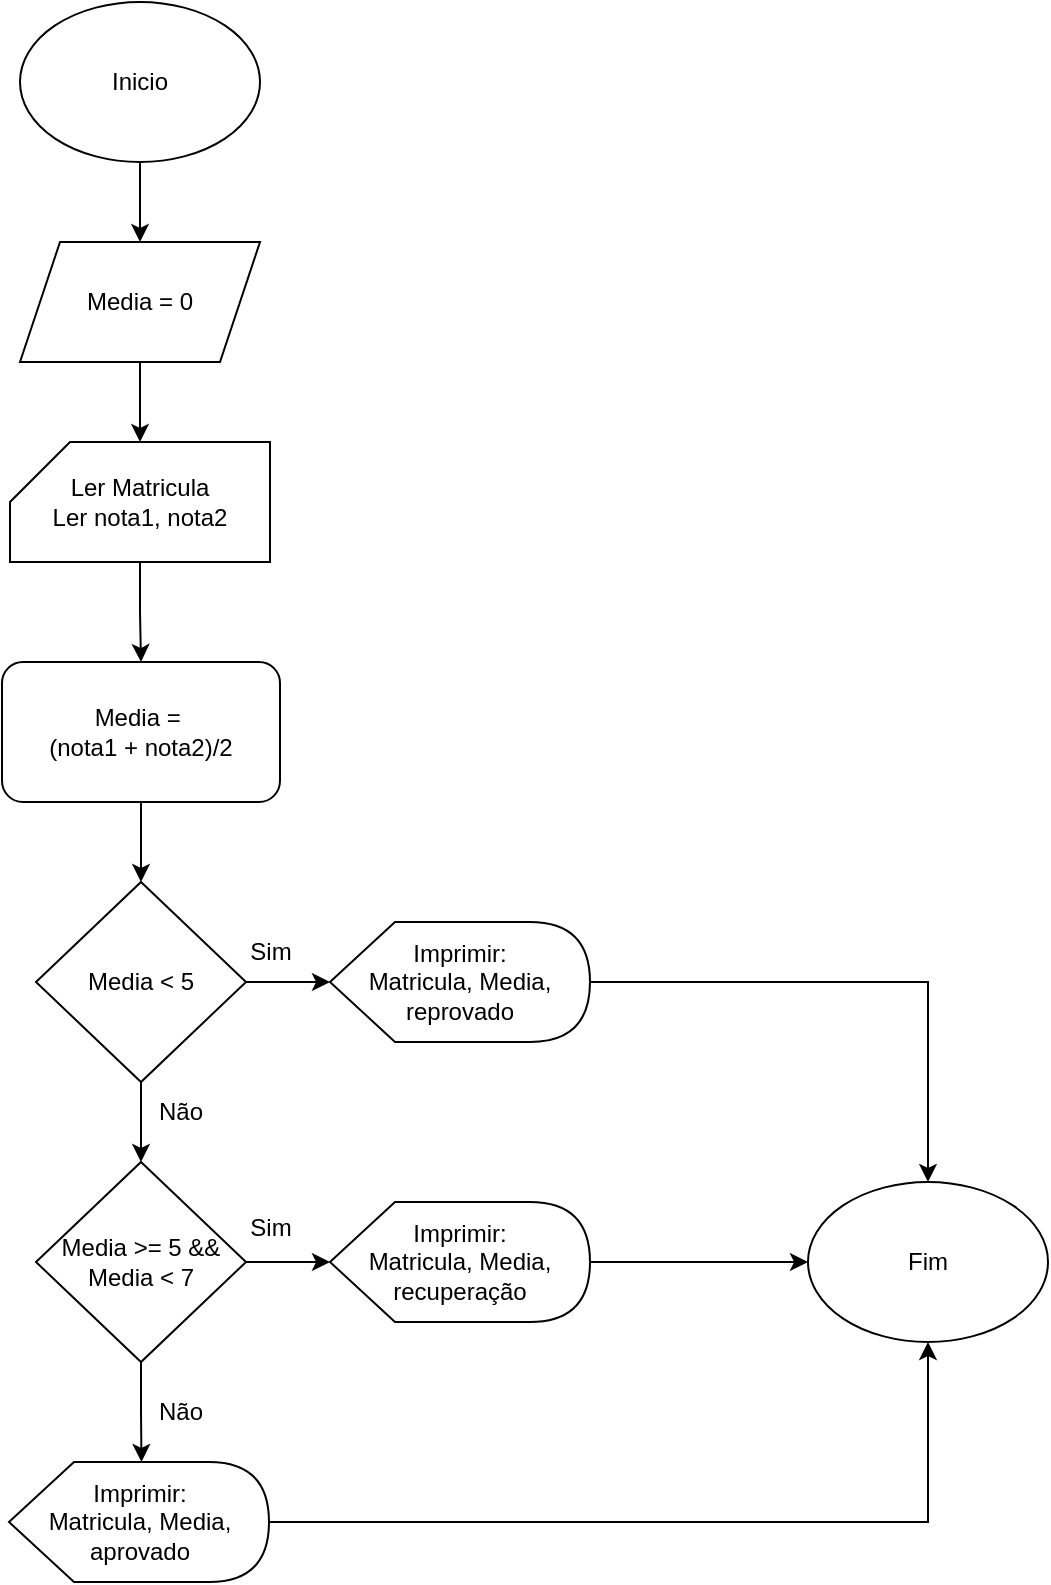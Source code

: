 <mxfile version="24.0.1" type="github">
  <diagram name="Page-1" id="CWRVttEviuLbxEaxYHAR">
    <mxGraphModel dx="961" dy="576" grid="1" gridSize="10" guides="1" tooltips="1" connect="1" arrows="1" fold="1" page="1" pageScale="1" pageWidth="850" pageHeight="1100" math="0" shadow="0">
      <root>
        <mxCell id="0" />
        <mxCell id="1" parent="0" />
        <mxCell id="8iOY3MCXjGLiD-aWQXyP-5" value="" style="edgeStyle=orthogonalEdgeStyle;rounded=0;orthogonalLoop=1;jettySize=auto;html=1;" edge="1" parent="1" source="8iOY3MCXjGLiD-aWQXyP-1" target="8iOY3MCXjGLiD-aWQXyP-4">
          <mxGeometry relative="1" as="geometry" />
        </mxCell>
        <mxCell id="8iOY3MCXjGLiD-aWQXyP-1" value="Inicio" style="ellipse;whiteSpace=wrap;html=1;" vertex="1" parent="1">
          <mxGeometry x="172" y="140" width="120" height="80" as="geometry" />
        </mxCell>
        <mxCell id="8iOY3MCXjGLiD-aWQXyP-8" value="" style="edgeStyle=orthogonalEdgeStyle;rounded=0;orthogonalLoop=1;jettySize=auto;html=1;" edge="1" parent="1" source="8iOY3MCXjGLiD-aWQXyP-2" target="8iOY3MCXjGLiD-aWQXyP-7">
          <mxGeometry relative="1" as="geometry" />
        </mxCell>
        <mxCell id="8iOY3MCXjGLiD-aWQXyP-2" value="Ler Matricula&lt;div&gt;Ler nota1, nota2&lt;/div&gt;" style="shape=card;whiteSpace=wrap;html=1;" vertex="1" parent="1">
          <mxGeometry x="167" y="360" width="130" height="60" as="geometry" />
        </mxCell>
        <mxCell id="8iOY3MCXjGLiD-aWQXyP-6" value="" style="edgeStyle=orthogonalEdgeStyle;rounded=0;orthogonalLoop=1;jettySize=auto;html=1;" edge="1" parent="1" source="8iOY3MCXjGLiD-aWQXyP-4" target="8iOY3MCXjGLiD-aWQXyP-2">
          <mxGeometry relative="1" as="geometry" />
        </mxCell>
        <mxCell id="8iOY3MCXjGLiD-aWQXyP-4" value="Media = 0" style="shape=parallelogram;perimeter=parallelogramPerimeter;whiteSpace=wrap;html=1;fixedSize=1;" vertex="1" parent="1">
          <mxGeometry x="172" y="260" width="120" height="60" as="geometry" />
        </mxCell>
        <mxCell id="8iOY3MCXjGLiD-aWQXyP-10" value="" style="edgeStyle=orthogonalEdgeStyle;rounded=0;orthogonalLoop=1;jettySize=auto;html=1;" edge="1" parent="1" source="8iOY3MCXjGLiD-aWQXyP-7" target="8iOY3MCXjGLiD-aWQXyP-9">
          <mxGeometry relative="1" as="geometry" />
        </mxCell>
        <mxCell id="8iOY3MCXjGLiD-aWQXyP-7" value="Media =&amp;nbsp;&lt;div&gt;(nota1 + nota2)/2&lt;/div&gt;" style="rounded=1;whiteSpace=wrap;html=1;" vertex="1" parent="1">
          <mxGeometry x="163" y="470" width="139" height="70" as="geometry" />
        </mxCell>
        <mxCell id="8iOY3MCXjGLiD-aWQXyP-12" value="" style="edgeStyle=orthogonalEdgeStyle;rounded=0;orthogonalLoop=1;jettySize=auto;html=1;" edge="1" parent="1" source="8iOY3MCXjGLiD-aWQXyP-9" target="8iOY3MCXjGLiD-aWQXyP-11">
          <mxGeometry relative="1" as="geometry" />
        </mxCell>
        <mxCell id="8iOY3MCXjGLiD-aWQXyP-15" value="" style="edgeStyle=orthogonalEdgeStyle;rounded=0;orthogonalLoop=1;jettySize=auto;html=1;" edge="1" parent="1" source="8iOY3MCXjGLiD-aWQXyP-9" target="8iOY3MCXjGLiD-aWQXyP-14">
          <mxGeometry relative="1" as="geometry" />
        </mxCell>
        <mxCell id="8iOY3MCXjGLiD-aWQXyP-9" value="Media &amp;lt; 5" style="rhombus;whiteSpace=wrap;html=1;" vertex="1" parent="1">
          <mxGeometry x="180" y="580" width="105" height="100" as="geometry" />
        </mxCell>
        <mxCell id="8iOY3MCXjGLiD-aWQXyP-27" style="edgeStyle=orthogonalEdgeStyle;rounded=0;orthogonalLoop=1;jettySize=auto;html=1;exitX=1;exitY=0.5;exitDx=0;exitDy=0;exitPerimeter=0;entryX=0.5;entryY=0;entryDx=0;entryDy=0;" edge="1" parent="1" source="8iOY3MCXjGLiD-aWQXyP-11" target="8iOY3MCXjGLiD-aWQXyP-26">
          <mxGeometry relative="1" as="geometry" />
        </mxCell>
        <mxCell id="8iOY3MCXjGLiD-aWQXyP-11" value="Imprimir:&lt;div&gt;Matricula, Media, reprovado&lt;/div&gt;" style="shape=display;whiteSpace=wrap;html=1;" vertex="1" parent="1">
          <mxGeometry x="327" y="600" width="130" height="60" as="geometry" />
        </mxCell>
        <mxCell id="8iOY3MCXjGLiD-aWQXyP-13" value="Sim" style="text;html=1;align=center;verticalAlign=middle;resizable=0;points=[];autosize=1;strokeColor=none;fillColor=none;" vertex="1" parent="1">
          <mxGeometry x="277" y="600" width="40" height="30" as="geometry" />
        </mxCell>
        <mxCell id="8iOY3MCXjGLiD-aWQXyP-18" value="" style="edgeStyle=orthogonalEdgeStyle;rounded=0;orthogonalLoop=1;jettySize=auto;html=1;" edge="1" parent="1" source="8iOY3MCXjGLiD-aWQXyP-14" target="8iOY3MCXjGLiD-aWQXyP-17">
          <mxGeometry relative="1" as="geometry" />
        </mxCell>
        <mxCell id="8iOY3MCXjGLiD-aWQXyP-21" value="" style="edgeStyle=orthogonalEdgeStyle;rounded=0;orthogonalLoop=1;jettySize=auto;html=1;entryX=0;entryY=0;entryDx=66.25;entryDy=0;entryPerimeter=0;" edge="1" parent="1" source="8iOY3MCXjGLiD-aWQXyP-14" target="8iOY3MCXjGLiD-aWQXyP-23">
          <mxGeometry relative="1" as="geometry">
            <mxPoint x="232.5" y="860" as="targetPoint" />
          </mxGeometry>
        </mxCell>
        <mxCell id="8iOY3MCXjGLiD-aWQXyP-14" value="Media &amp;gt;= 5 &amp;amp;&amp;amp;&lt;div&gt;Media &amp;lt; 7&lt;/div&gt;" style="rhombus;whiteSpace=wrap;html=1;" vertex="1" parent="1">
          <mxGeometry x="180" y="720" width="105" height="100" as="geometry" />
        </mxCell>
        <mxCell id="8iOY3MCXjGLiD-aWQXyP-16" value="Não" style="text;html=1;align=center;verticalAlign=middle;resizable=0;points=[];autosize=1;strokeColor=none;fillColor=none;" vertex="1" parent="1">
          <mxGeometry x="227" y="680" width="50" height="30" as="geometry" />
        </mxCell>
        <mxCell id="8iOY3MCXjGLiD-aWQXyP-28" style="edgeStyle=orthogonalEdgeStyle;rounded=0;orthogonalLoop=1;jettySize=auto;html=1;exitX=1;exitY=0.5;exitDx=0;exitDy=0;exitPerimeter=0;entryX=0;entryY=0.5;entryDx=0;entryDy=0;" edge="1" parent="1" source="8iOY3MCXjGLiD-aWQXyP-17" target="8iOY3MCXjGLiD-aWQXyP-26">
          <mxGeometry relative="1" as="geometry" />
        </mxCell>
        <mxCell id="8iOY3MCXjGLiD-aWQXyP-17" value="Imprimir:&lt;div&gt;Matricula, Media, recuperação&lt;/div&gt;" style="shape=display;whiteSpace=wrap;html=1;" vertex="1" parent="1">
          <mxGeometry x="327" y="740" width="130" height="60" as="geometry" />
        </mxCell>
        <mxCell id="8iOY3MCXjGLiD-aWQXyP-19" value="Sim" style="text;html=1;align=center;verticalAlign=middle;resizable=0;points=[];autosize=1;strokeColor=none;fillColor=none;" vertex="1" parent="1">
          <mxGeometry x="277" y="738" width="40" height="30" as="geometry" />
        </mxCell>
        <mxCell id="8iOY3MCXjGLiD-aWQXyP-22" value="Não" style="text;html=1;align=center;verticalAlign=middle;resizable=0;points=[];autosize=1;strokeColor=none;fillColor=none;" vertex="1" parent="1">
          <mxGeometry x="227" y="830" width="50" height="30" as="geometry" />
        </mxCell>
        <mxCell id="8iOY3MCXjGLiD-aWQXyP-29" style="edgeStyle=orthogonalEdgeStyle;rounded=0;orthogonalLoop=1;jettySize=auto;html=1;exitX=1;exitY=0.5;exitDx=0;exitDy=0;exitPerimeter=0;entryX=0.5;entryY=1;entryDx=0;entryDy=0;" edge="1" parent="1" source="8iOY3MCXjGLiD-aWQXyP-23" target="8iOY3MCXjGLiD-aWQXyP-26">
          <mxGeometry relative="1" as="geometry" />
        </mxCell>
        <mxCell id="8iOY3MCXjGLiD-aWQXyP-23" value="Imprimir:&lt;div&gt;Matricula, Media, aprovado&lt;/div&gt;" style="shape=display;whiteSpace=wrap;html=1;" vertex="1" parent="1">
          <mxGeometry x="166.5" y="870" width="130" height="60" as="geometry" />
        </mxCell>
        <mxCell id="8iOY3MCXjGLiD-aWQXyP-26" value="Fim" style="ellipse;whiteSpace=wrap;html=1;" vertex="1" parent="1">
          <mxGeometry x="566" y="730" width="120" height="80" as="geometry" />
        </mxCell>
      </root>
    </mxGraphModel>
  </diagram>
</mxfile>
